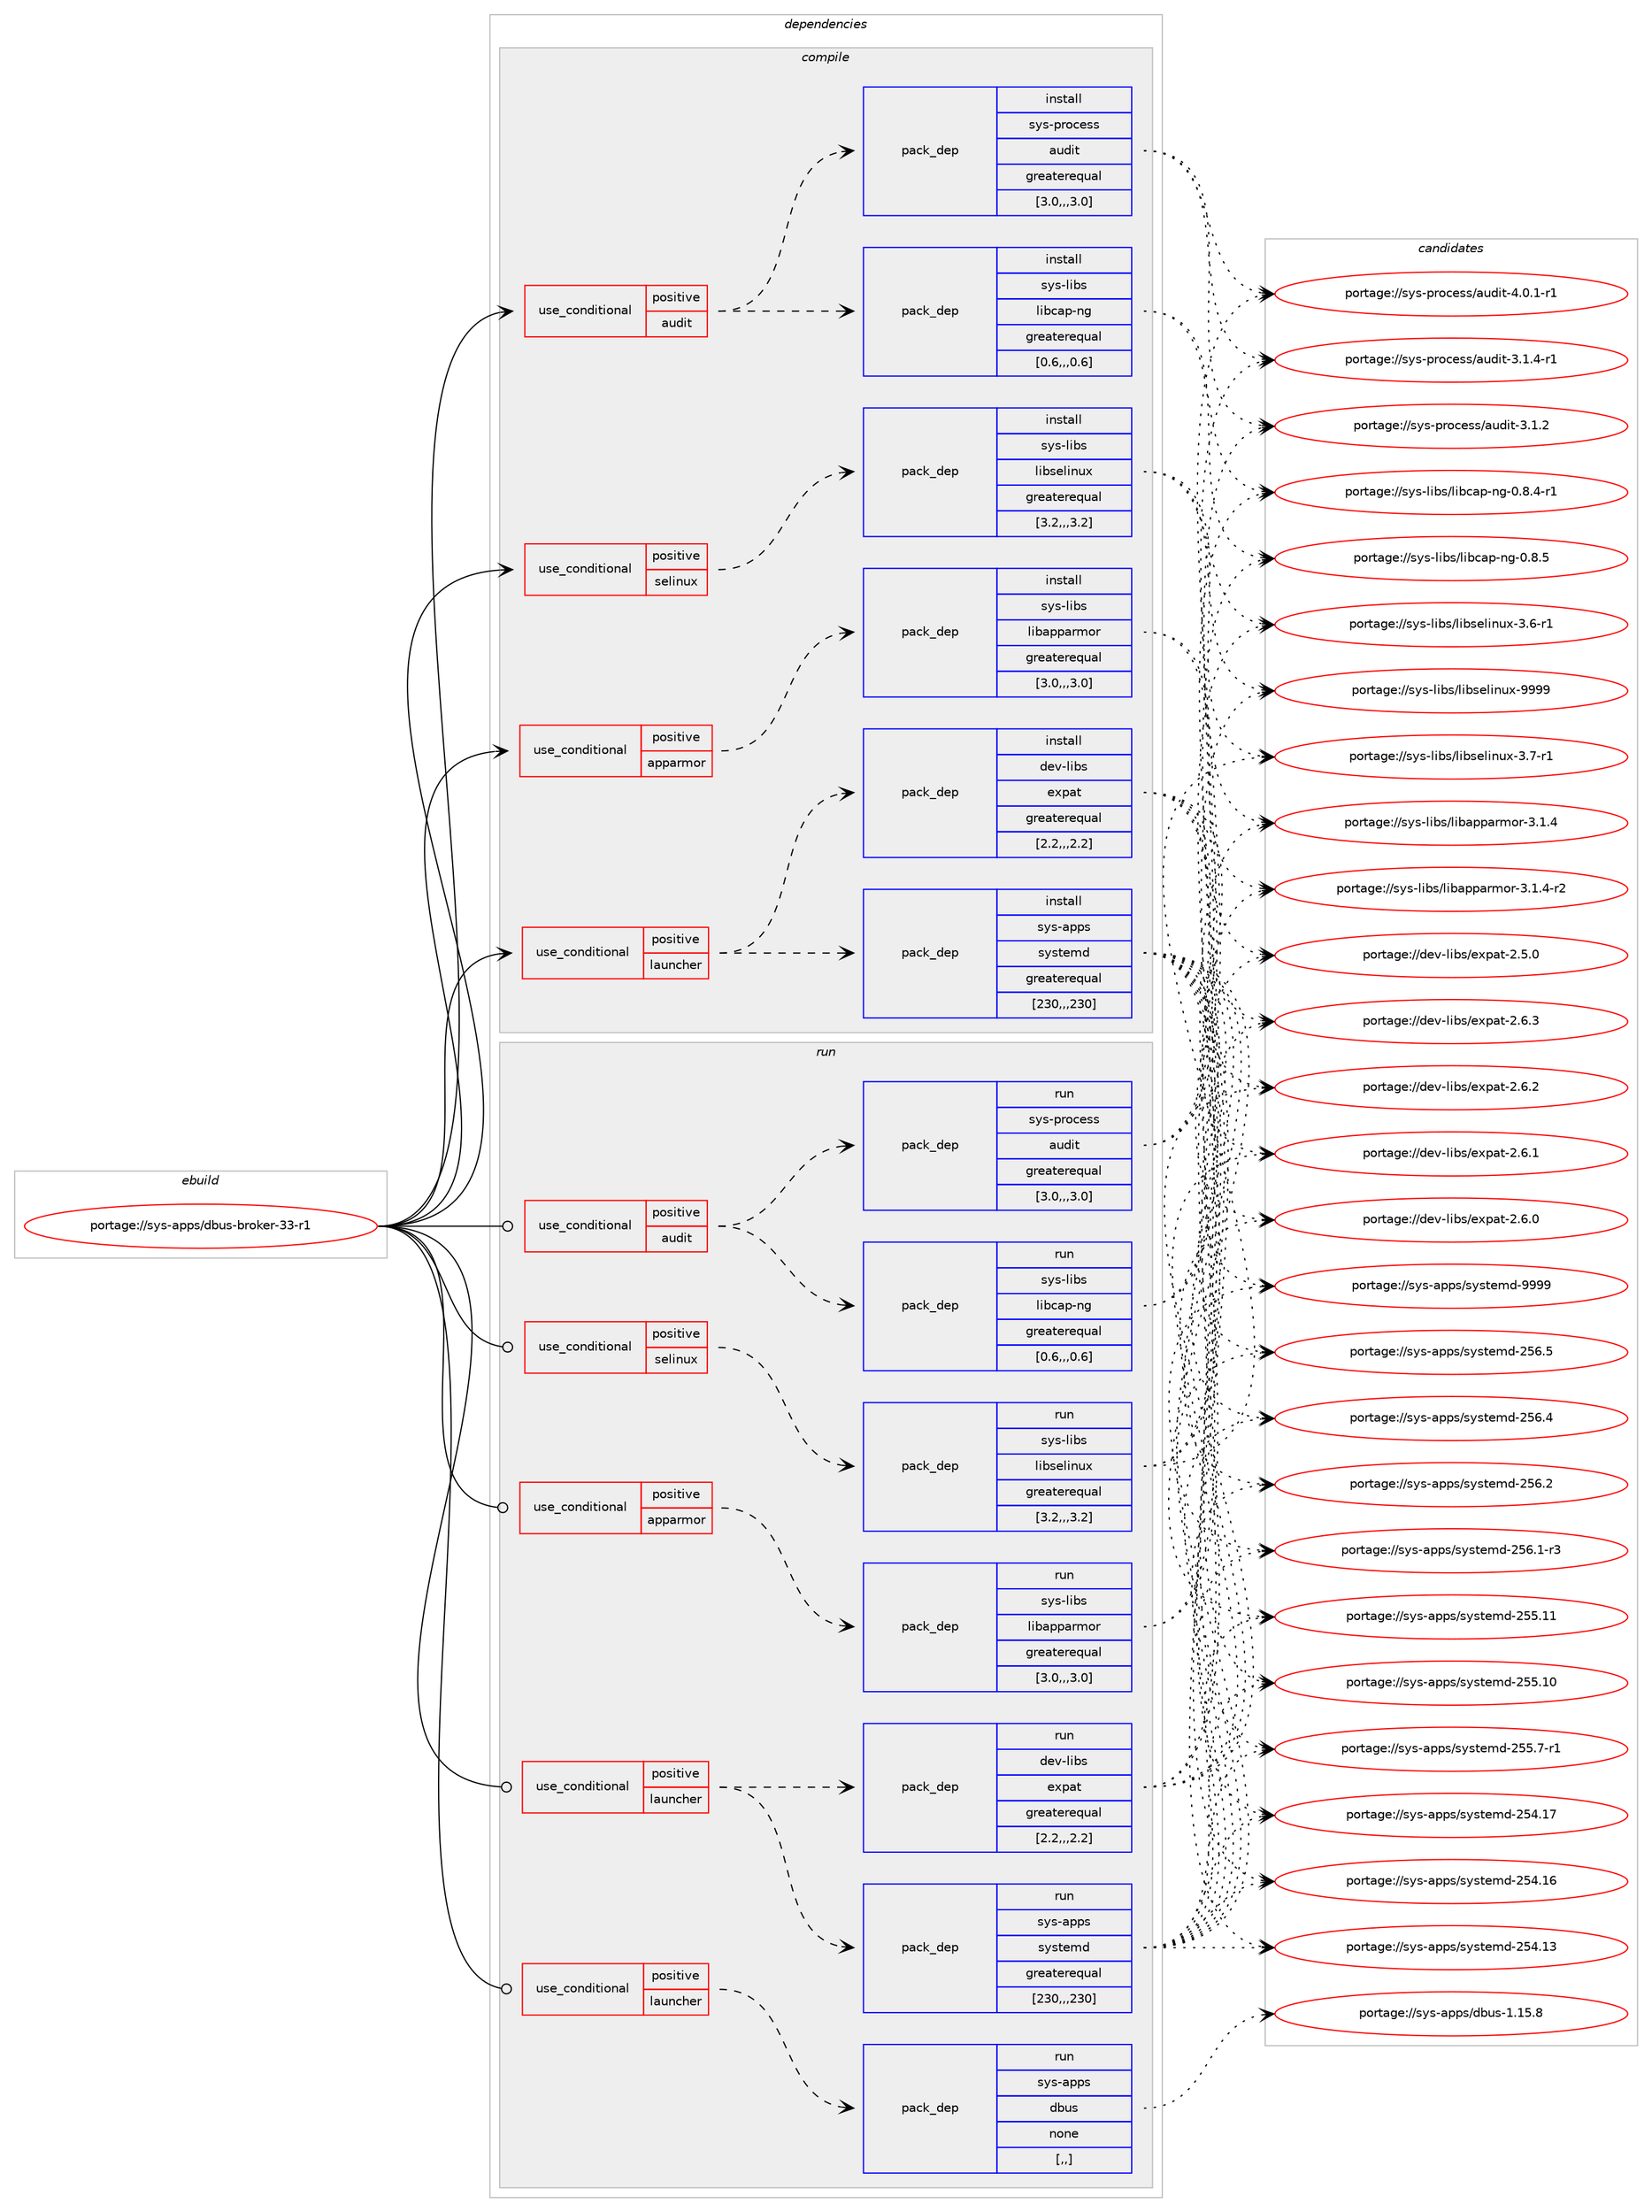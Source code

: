 digraph prolog {

# *************
# Graph options
# *************

newrank=true;
concentrate=true;
compound=true;
graph [rankdir=LR,fontname=Helvetica,fontsize=10,ranksep=1.5];#, ranksep=2.5, nodesep=0.2];
edge  [arrowhead=vee];
node  [fontname=Helvetica,fontsize=10];

# **********
# The ebuild
# **********

subgraph cluster_leftcol {
color=gray;
label=<<i>ebuild</i>>;
id [label="portage://sys-apps/dbus-broker-33-r1", color=red, width=4, href="../sys-apps/dbus-broker-33-r1.svg"];
}

# ****************
# The dependencies
# ****************

subgraph cluster_midcol {
color=gray;
label=<<i>dependencies</i>>;
subgraph cluster_compile {
fillcolor="#eeeeee";
style=filled;
label=<<i>compile</i>>;
subgraph cond244196 {
dependency928318 [label=<<TABLE BORDER="0" CELLBORDER="1" CELLSPACING="0" CELLPADDING="4"><TR><TD ROWSPAN="3" CELLPADDING="10">use_conditional</TD></TR><TR><TD>positive</TD></TR><TR><TD>apparmor</TD></TR></TABLE>>, shape=none, color=red];
subgraph pack677463 {
dependency928319 [label=<<TABLE BORDER="0" CELLBORDER="1" CELLSPACING="0" CELLPADDING="4" WIDTH="220"><TR><TD ROWSPAN="6" CELLPADDING="30">pack_dep</TD></TR><TR><TD WIDTH="110">install</TD></TR><TR><TD>sys-libs</TD></TR><TR><TD>libapparmor</TD></TR><TR><TD>greaterequal</TD></TR><TR><TD>[3.0,,,3.0]</TD></TR></TABLE>>, shape=none, color=blue];
}
dependency928318:e -> dependency928319:w [weight=20,style="dashed",arrowhead="vee"];
}
id:e -> dependency928318:w [weight=20,style="solid",arrowhead="vee"];
subgraph cond244197 {
dependency928320 [label=<<TABLE BORDER="0" CELLBORDER="1" CELLSPACING="0" CELLPADDING="4"><TR><TD ROWSPAN="3" CELLPADDING="10">use_conditional</TD></TR><TR><TD>positive</TD></TR><TR><TD>audit</TD></TR></TABLE>>, shape=none, color=red];
subgraph pack677464 {
dependency928321 [label=<<TABLE BORDER="0" CELLBORDER="1" CELLSPACING="0" CELLPADDING="4" WIDTH="220"><TR><TD ROWSPAN="6" CELLPADDING="30">pack_dep</TD></TR><TR><TD WIDTH="110">install</TD></TR><TR><TD>sys-process</TD></TR><TR><TD>audit</TD></TR><TR><TD>greaterequal</TD></TR><TR><TD>[3.0,,,3.0]</TD></TR></TABLE>>, shape=none, color=blue];
}
dependency928320:e -> dependency928321:w [weight=20,style="dashed",arrowhead="vee"];
subgraph pack677465 {
dependency928322 [label=<<TABLE BORDER="0" CELLBORDER="1" CELLSPACING="0" CELLPADDING="4" WIDTH="220"><TR><TD ROWSPAN="6" CELLPADDING="30">pack_dep</TD></TR><TR><TD WIDTH="110">install</TD></TR><TR><TD>sys-libs</TD></TR><TR><TD>libcap-ng</TD></TR><TR><TD>greaterequal</TD></TR><TR><TD>[0.6,,,0.6]</TD></TR></TABLE>>, shape=none, color=blue];
}
dependency928320:e -> dependency928322:w [weight=20,style="dashed",arrowhead="vee"];
}
id:e -> dependency928320:w [weight=20,style="solid",arrowhead="vee"];
subgraph cond244198 {
dependency928323 [label=<<TABLE BORDER="0" CELLBORDER="1" CELLSPACING="0" CELLPADDING="4"><TR><TD ROWSPAN="3" CELLPADDING="10">use_conditional</TD></TR><TR><TD>positive</TD></TR><TR><TD>launcher</TD></TR></TABLE>>, shape=none, color=red];
subgraph pack677466 {
dependency928324 [label=<<TABLE BORDER="0" CELLBORDER="1" CELLSPACING="0" CELLPADDING="4" WIDTH="220"><TR><TD ROWSPAN="6" CELLPADDING="30">pack_dep</TD></TR><TR><TD WIDTH="110">install</TD></TR><TR><TD>dev-libs</TD></TR><TR><TD>expat</TD></TR><TR><TD>greaterequal</TD></TR><TR><TD>[2.2,,,2.2]</TD></TR></TABLE>>, shape=none, color=blue];
}
dependency928323:e -> dependency928324:w [weight=20,style="dashed",arrowhead="vee"];
subgraph pack677467 {
dependency928325 [label=<<TABLE BORDER="0" CELLBORDER="1" CELLSPACING="0" CELLPADDING="4" WIDTH="220"><TR><TD ROWSPAN="6" CELLPADDING="30">pack_dep</TD></TR><TR><TD WIDTH="110">install</TD></TR><TR><TD>sys-apps</TD></TR><TR><TD>systemd</TD></TR><TR><TD>greaterequal</TD></TR><TR><TD>[230,,,230]</TD></TR></TABLE>>, shape=none, color=blue];
}
dependency928323:e -> dependency928325:w [weight=20,style="dashed",arrowhead="vee"];
}
id:e -> dependency928323:w [weight=20,style="solid",arrowhead="vee"];
subgraph cond244199 {
dependency928326 [label=<<TABLE BORDER="0" CELLBORDER="1" CELLSPACING="0" CELLPADDING="4"><TR><TD ROWSPAN="3" CELLPADDING="10">use_conditional</TD></TR><TR><TD>positive</TD></TR><TR><TD>selinux</TD></TR></TABLE>>, shape=none, color=red];
subgraph pack677468 {
dependency928327 [label=<<TABLE BORDER="0" CELLBORDER="1" CELLSPACING="0" CELLPADDING="4" WIDTH="220"><TR><TD ROWSPAN="6" CELLPADDING="30">pack_dep</TD></TR><TR><TD WIDTH="110">install</TD></TR><TR><TD>sys-libs</TD></TR><TR><TD>libselinux</TD></TR><TR><TD>greaterequal</TD></TR><TR><TD>[3.2,,,3.2]</TD></TR></TABLE>>, shape=none, color=blue];
}
dependency928326:e -> dependency928327:w [weight=20,style="dashed",arrowhead="vee"];
}
id:e -> dependency928326:w [weight=20,style="solid",arrowhead="vee"];
}
subgraph cluster_compileandrun {
fillcolor="#eeeeee";
style=filled;
label=<<i>compile and run</i>>;
}
subgraph cluster_run {
fillcolor="#eeeeee";
style=filled;
label=<<i>run</i>>;
subgraph cond244200 {
dependency928328 [label=<<TABLE BORDER="0" CELLBORDER="1" CELLSPACING="0" CELLPADDING="4"><TR><TD ROWSPAN="3" CELLPADDING="10">use_conditional</TD></TR><TR><TD>positive</TD></TR><TR><TD>apparmor</TD></TR></TABLE>>, shape=none, color=red];
subgraph pack677469 {
dependency928329 [label=<<TABLE BORDER="0" CELLBORDER="1" CELLSPACING="0" CELLPADDING="4" WIDTH="220"><TR><TD ROWSPAN="6" CELLPADDING="30">pack_dep</TD></TR><TR><TD WIDTH="110">run</TD></TR><TR><TD>sys-libs</TD></TR><TR><TD>libapparmor</TD></TR><TR><TD>greaterequal</TD></TR><TR><TD>[3.0,,,3.0]</TD></TR></TABLE>>, shape=none, color=blue];
}
dependency928328:e -> dependency928329:w [weight=20,style="dashed",arrowhead="vee"];
}
id:e -> dependency928328:w [weight=20,style="solid",arrowhead="odot"];
subgraph cond244201 {
dependency928330 [label=<<TABLE BORDER="0" CELLBORDER="1" CELLSPACING="0" CELLPADDING="4"><TR><TD ROWSPAN="3" CELLPADDING="10">use_conditional</TD></TR><TR><TD>positive</TD></TR><TR><TD>audit</TD></TR></TABLE>>, shape=none, color=red];
subgraph pack677470 {
dependency928331 [label=<<TABLE BORDER="0" CELLBORDER="1" CELLSPACING="0" CELLPADDING="4" WIDTH="220"><TR><TD ROWSPAN="6" CELLPADDING="30">pack_dep</TD></TR><TR><TD WIDTH="110">run</TD></TR><TR><TD>sys-process</TD></TR><TR><TD>audit</TD></TR><TR><TD>greaterequal</TD></TR><TR><TD>[3.0,,,3.0]</TD></TR></TABLE>>, shape=none, color=blue];
}
dependency928330:e -> dependency928331:w [weight=20,style="dashed",arrowhead="vee"];
subgraph pack677471 {
dependency928332 [label=<<TABLE BORDER="0" CELLBORDER="1" CELLSPACING="0" CELLPADDING="4" WIDTH="220"><TR><TD ROWSPAN="6" CELLPADDING="30">pack_dep</TD></TR><TR><TD WIDTH="110">run</TD></TR><TR><TD>sys-libs</TD></TR><TR><TD>libcap-ng</TD></TR><TR><TD>greaterequal</TD></TR><TR><TD>[0.6,,,0.6]</TD></TR></TABLE>>, shape=none, color=blue];
}
dependency928330:e -> dependency928332:w [weight=20,style="dashed",arrowhead="vee"];
}
id:e -> dependency928330:w [weight=20,style="solid",arrowhead="odot"];
subgraph cond244202 {
dependency928333 [label=<<TABLE BORDER="0" CELLBORDER="1" CELLSPACING="0" CELLPADDING="4"><TR><TD ROWSPAN="3" CELLPADDING="10">use_conditional</TD></TR><TR><TD>positive</TD></TR><TR><TD>launcher</TD></TR></TABLE>>, shape=none, color=red];
subgraph pack677472 {
dependency928334 [label=<<TABLE BORDER="0" CELLBORDER="1" CELLSPACING="0" CELLPADDING="4" WIDTH="220"><TR><TD ROWSPAN="6" CELLPADDING="30">pack_dep</TD></TR><TR><TD WIDTH="110">run</TD></TR><TR><TD>dev-libs</TD></TR><TR><TD>expat</TD></TR><TR><TD>greaterequal</TD></TR><TR><TD>[2.2,,,2.2]</TD></TR></TABLE>>, shape=none, color=blue];
}
dependency928333:e -> dependency928334:w [weight=20,style="dashed",arrowhead="vee"];
subgraph pack677473 {
dependency928335 [label=<<TABLE BORDER="0" CELLBORDER="1" CELLSPACING="0" CELLPADDING="4" WIDTH="220"><TR><TD ROWSPAN="6" CELLPADDING="30">pack_dep</TD></TR><TR><TD WIDTH="110">run</TD></TR><TR><TD>sys-apps</TD></TR><TR><TD>systemd</TD></TR><TR><TD>greaterequal</TD></TR><TR><TD>[230,,,230]</TD></TR></TABLE>>, shape=none, color=blue];
}
dependency928333:e -> dependency928335:w [weight=20,style="dashed",arrowhead="vee"];
}
id:e -> dependency928333:w [weight=20,style="solid",arrowhead="odot"];
subgraph cond244203 {
dependency928336 [label=<<TABLE BORDER="0" CELLBORDER="1" CELLSPACING="0" CELLPADDING="4"><TR><TD ROWSPAN="3" CELLPADDING="10">use_conditional</TD></TR><TR><TD>positive</TD></TR><TR><TD>launcher</TD></TR></TABLE>>, shape=none, color=red];
subgraph pack677474 {
dependency928337 [label=<<TABLE BORDER="0" CELLBORDER="1" CELLSPACING="0" CELLPADDING="4" WIDTH="220"><TR><TD ROWSPAN="6" CELLPADDING="30">pack_dep</TD></TR><TR><TD WIDTH="110">run</TD></TR><TR><TD>sys-apps</TD></TR><TR><TD>dbus</TD></TR><TR><TD>none</TD></TR><TR><TD>[,,]</TD></TR></TABLE>>, shape=none, color=blue];
}
dependency928336:e -> dependency928337:w [weight=20,style="dashed",arrowhead="vee"];
}
id:e -> dependency928336:w [weight=20,style="solid",arrowhead="odot"];
subgraph cond244204 {
dependency928338 [label=<<TABLE BORDER="0" CELLBORDER="1" CELLSPACING="0" CELLPADDING="4"><TR><TD ROWSPAN="3" CELLPADDING="10">use_conditional</TD></TR><TR><TD>positive</TD></TR><TR><TD>selinux</TD></TR></TABLE>>, shape=none, color=red];
subgraph pack677475 {
dependency928339 [label=<<TABLE BORDER="0" CELLBORDER="1" CELLSPACING="0" CELLPADDING="4" WIDTH="220"><TR><TD ROWSPAN="6" CELLPADDING="30">pack_dep</TD></TR><TR><TD WIDTH="110">run</TD></TR><TR><TD>sys-libs</TD></TR><TR><TD>libselinux</TD></TR><TR><TD>greaterequal</TD></TR><TR><TD>[3.2,,,3.2]</TD></TR></TABLE>>, shape=none, color=blue];
}
dependency928338:e -> dependency928339:w [weight=20,style="dashed",arrowhead="vee"];
}
id:e -> dependency928338:w [weight=20,style="solid",arrowhead="odot"];
}
}

# **************
# The candidates
# **************

subgraph cluster_choices {
rank=same;
color=gray;
label=<<i>candidates</i>>;

subgraph choice677463 {
color=black;
nodesep=1;
choice1151211154510810598115471081059897112112971141091111144551464946524511450 [label="portage://sys-libs/libapparmor-3.1.4-r2", color=red, width=4,href="../sys-libs/libapparmor-3.1.4-r2.svg"];
choice115121115451081059811547108105989711211297114109111114455146494652 [label="portage://sys-libs/libapparmor-3.1.4", color=red, width=4,href="../sys-libs/libapparmor-3.1.4.svg"];
dependency928319:e -> choice1151211154510810598115471081059897112112971141091111144551464946524511450:w [style=dotted,weight="100"];
dependency928319:e -> choice115121115451081059811547108105989711211297114109111114455146494652:w [style=dotted,weight="100"];
}
subgraph choice677464 {
color=black;
nodesep=1;
choice115121115451121141119910111511547971171001051164552464846494511449 [label="portage://sys-process/audit-4.0.1-r1", color=red, width=4,href="../sys-process/audit-4.0.1-r1.svg"];
choice115121115451121141119910111511547971171001051164551464946524511449 [label="portage://sys-process/audit-3.1.4-r1", color=red, width=4,href="../sys-process/audit-3.1.4-r1.svg"];
choice11512111545112114111991011151154797117100105116455146494650 [label="portage://sys-process/audit-3.1.2", color=red, width=4,href="../sys-process/audit-3.1.2.svg"];
dependency928321:e -> choice115121115451121141119910111511547971171001051164552464846494511449:w [style=dotted,weight="100"];
dependency928321:e -> choice115121115451121141119910111511547971171001051164551464946524511449:w [style=dotted,weight="100"];
dependency928321:e -> choice11512111545112114111991011151154797117100105116455146494650:w [style=dotted,weight="100"];
}
subgraph choice677465 {
color=black;
nodesep=1;
choice11512111545108105981154710810598999711245110103454846564653 [label="portage://sys-libs/libcap-ng-0.8.5", color=red, width=4,href="../sys-libs/libcap-ng-0.8.5.svg"];
choice115121115451081059811547108105989997112451101034548465646524511449 [label="portage://sys-libs/libcap-ng-0.8.4-r1", color=red, width=4,href="../sys-libs/libcap-ng-0.8.4-r1.svg"];
dependency928322:e -> choice11512111545108105981154710810598999711245110103454846564653:w [style=dotted,weight="100"];
dependency928322:e -> choice115121115451081059811547108105989997112451101034548465646524511449:w [style=dotted,weight="100"];
}
subgraph choice677466 {
color=black;
nodesep=1;
choice10010111845108105981154710112011297116455046544651 [label="portage://dev-libs/expat-2.6.3", color=red, width=4,href="../dev-libs/expat-2.6.3.svg"];
choice10010111845108105981154710112011297116455046544650 [label="portage://dev-libs/expat-2.6.2", color=red, width=4,href="../dev-libs/expat-2.6.2.svg"];
choice10010111845108105981154710112011297116455046544649 [label="portage://dev-libs/expat-2.6.1", color=red, width=4,href="../dev-libs/expat-2.6.1.svg"];
choice10010111845108105981154710112011297116455046544648 [label="portage://dev-libs/expat-2.6.0", color=red, width=4,href="../dev-libs/expat-2.6.0.svg"];
choice10010111845108105981154710112011297116455046534648 [label="portage://dev-libs/expat-2.5.0", color=red, width=4,href="../dev-libs/expat-2.5.0.svg"];
dependency928324:e -> choice10010111845108105981154710112011297116455046544651:w [style=dotted,weight="100"];
dependency928324:e -> choice10010111845108105981154710112011297116455046544650:w [style=dotted,weight="100"];
dependency928324:e -> choice10010111845108105981154710112011297116455046544649:w [style=dotted,weight="100"];
dependency928324:e -> choice10010111845108105981154710112011297116455046544648:w [style=dotted,weight="100"];
dependency928324:e -> choice10010111845108105981154710112011297116455046534648:w [style=dotted,weight="100"];
}
subgraph choice677467 {
color=black;
nodesep=1;
choice1151211154597112112115471151211151161011091004557575757 [label="portage://sys-apps/systemd-9999", color=red, width=4,href="../sys-apps/systemd-9999.svg"];
choice115121115459711211211547115121115116101109100455053544653 [label="portage://sys-apps/systemd-256.5", color=red, width=4,href="../sys-apps/systemd-256.5.svg"];
choice115121115459711211211547115121115116101109100455053544652 [label="portage://sys-apps/systemd-256.4", color=red, width=4,href="../sys-apps/systemd-256.4.svg"];
choice115121115459711211211547115121115116101109100455053544650 [label="portage://sys-apps/systemd-256.2", color=red, width=4,href="../sys-apps/systemd-256.2.svg"];
choice1151211154597112112115471151211151161011091004550535446494511451 [label="portage://sys-apps/systemd-256.1-r3", color=red, width=4,href="../sys-apps/systemd-256.1-r3.svg"];
choice11512111545971121121154711512111511610110910045505353464949 [label="portage://sys-apps/systemd-255.11", color=red, width=4,href="../sys-apps/systemd-255.11.svg"];
choice11512111545971121121154711512111511610110910045505353464948 [label="portage://sys-apps/systemd-255.10", color=red, width=4,href="../sys-apps/systemd-255.10.svg"];
choice1151211154597112112115471151211151161011091004550535346554511449 [label="portage://sys-apps/systemd-255.7-r1", color=red, width=4,href="../sys-apps/systemd-255.7-r1.svg"];
choice11512111545971121121154711512111511610110910045505352464955 [label="portage://sys-apps/systemd-254.17", color=red, width=4,href="../sys-apps/systemd-254.17.svg"];
choice11512111545971121121154711512111511610110910045505352464954 [label="portage://sys-apps/systemd-254.16", color=red, width=4,href="../sys-apps/systemd-254.16.svg"];
choice11512111545971121121154711512111511610110910045505352464951 [label="portage://sys-apps/systemd-254.13", color=red, width=4,href="../sys-apps/systemd-254.13.svg"];
dependency928325:e -> choice1151211154597112112115471151211151161011091004557575757:w [style=dotted,weight="100"];
dependency928325:e -> choice115121115459711211211547115121115116101109100455053544653:w [style=dotted,weight="100"];
dependency928325:e -> choice115121115459711211211547115121115116101109100455053544652:w [style=dotted,weight="100"];
dependency928325:e -> choice115121115459711211211547115121115116101109100455053544650:w [style=dotted,weight="100"];
dependency928325:e -> choice1151211154597112112115471151211151161011091004550535446494511451:w [style=dotted,weight="100"];
dependency928325:e -> choice11512111545971121121154711512111511610110910045505353464949:w [style=dotted,weight="100"];
dependency928325:e -> choice11512111545971121121154711512111511610110910045505353464948:w [style=dotted,weight="100"];
dependency928325:e -> choice1151211154597112112115471151211151161011091004550535346554511449:w [style=dotted,weight="100"];
dependency928325:e -> choice11512111545971121121154711512111511610110910045505352464955:w [style=dotted,weight="100"];
dependency928325:e -> choice11512111545971121121154711512111511610110910045505352464954:w [style=dotted,weight="100"];
dependency928325:e -> choice11512111545971121121154711512111511610110910045505352464951:w [style=dotted,weight="100"];
}
subgraph choice677468 {
color=black;
nodesep=1;
choice115121115451081059811547108105981151011081051101171204557575757 [label="portage://sys-libs/libselinux-9999", color=red, width=4,href="../sys-libs/libselinux-9999.svg"];
choice11512111545108105981154710810598115101108105110117120455146554511449 [label="portage://sys-libs/libselinux-3.7-r1", color=red, width=4,href="../sys-libs/libselinux-3.7-r1.svg"];
choice11512111545108105981154710810598115101108105110117120455146544511449 [label="portage://sys-libs/libselinux-3.6-r1", color=red, width=4,href="../sys-libs/libselinux-3.6-r1.svg"];
dependency928327:e -> choice115121115451081059811547108105981151011081051101171204557575757:w [style=dotted,weight="100"];
dependency928327:e -> choice11512111545108105981154710810598115101108105110117120455146554511449:w [style=dotted,weight="100"];
dependency928327:e -> choice11512111545108105981154710810598115101108105110117120455146544511449:w [style=dotted,weight="100"];
}
subgraph choice677469 {
color=black;
nodesep=1;
choice1151211154510810598115471081059897112112971141091111144551464946524511450 [label="portage://sys-libs/libapparmor-3.1.4-r2", color=red, width=4,href="../sys-libs/libapparmor-3.1.4-r2.svg"];
choice115121115451081059811547108105989711211297114109111114455146494652 [label="portage://sys-libs/libapparmor-3.1.4", color=red, width=4,href="../sys-libs/libapparmor-3.1.4.svg"];
dependency928329:e -> choice1151211154510810598115471081059897112112971141091111144551464946524511450:w [style=dotted,weight="100"];
dependency928329:e -> choice115121115451081059811547108105989711211297114109111114455146494652:w [style=dotted,weight="100"];
}
subgraph choice677470 {
color=black;
nodesep=1;
choice115121115451121141119910111511547971171001051164552464846494511449 [label="portage://sys-process/audit-4.0.1-r1", color=red, width=4,href="../sys-process/audit-4.0.1-r1.svg"];
choice115121115451121141119910111511547971171001051164551464946524511449 [label="portage://sys-process/audit-3.1.4-r1", color=red, width=4,href="../sys-process/audit-3.1.4-r1.svg"];
choice11512111545112114111991011151154797117100105116455146494650 [label="portage://sys-process/audit-3.1.2", color=red, width=4,href="../sys-process/audit-3.1.2.svg"];
dependency928331:e -> choice115121115451121141119910111511547971171001051164552464846494511449:w [style=dotted,weight="100"];
dependency928331:e -> choice115121115451121141119910111511547971171001051164551464946524511449:w [style=dotted,weight="100"];
dependency928331:e -> choice11512111545112114111991011151154797117100105116455146494650:w [style=dotted,weight="100"];
}
subgraph choice677471 {
color=black;
nodesep=1;
choice11512111545108105981154710810598999711245110103454846564653 [label="portage://sys-libs/libcap-ng-0.8.5", color=red, width=4,href="../sys-libs/libcap-ng-0.8.5.svg"];
choice115121115451081059811547108105989997112451101034548465646524511449 [label="portage://sys-libs/libcap-ng-0.8.4-r1", color=red, width=4,href="../sys-libs/libcap-ng-0.8.4-r1.svg"];
dependency928332:e -> choice11512111545108105981154710810598999711245110103454846564653:w [style=dotted,weight="100"];
dependency928332:e -> choice115121115451081059811547108105989997112451101034548465646524511449:w [style=dotted,weight="100"];
}
subgraph choice677472 {
color=black;
nodesep=1;
choice10010111845108105981154710112011297116455046544651 [label="portage://dev-libs/expat-2.6.3", color=red, width=4,href="../dev-libs/expat-2.6.3.svg"];
choice10010111845108105981154710112011297116455046544650 [label="portage://dev-libs/expat-2.6.2", color=red, width=4,href="../dev-libs/expat-2.6.2.svg"];
choice10010111845108105981154710112011297116455046544649 [label="portage://dev-libs/expat-2.6.1", color=red, width=4,href="../dev-libs/expat-2.6.1.svg"];
choice10010111845108105981154710112011297116455046544648 [label="portage://dev-libs/expat-2.6.0", color=red, width=4,href="../dev-libs/expat-2.6.0.svg"];
choice10010111845108105981154710112011297116455046534648 [label="portage://dev-libs/expat-2.5.0", color=red, width=4,href="../dev-libs/expat-2.5.0.svg"];
dependency928334:e -> choice10010111845108105981154710112011297116455046544651:w [style=dotted,weight="100"];
dependency928334:e -> choice10010111845108105981154710112011297116455046544650:w [style=dotted,weight="100"];
dependency928334:e -> choice10010111845108105981154710112011297116455046544649:w [style=dotted,weight="100"];
dependency928334:e -> choice10010111845108105981154710112011297116455046544648:w [style=dotted,weight="100"];
dependency928334:e -> choice10010111845108105981154710112011297116455046534648:w [style=dotted,weight="100"];
}
subgraph choice677473 {
color=black;
nodesep=1;
choice1151211154597112112115471151211151161011091004557575757 [label="portage://sys-apps/systemd-9999", color=red, width=4,href="../sys-apps/systemd-9999.svg"];
choice115121115459711211211547115121115116101109100455053544653 [label="portage://sys-apps/systemd-256.5", color=red, width=4,href="../sys-apps/systemd-256.5.svg"];
choice115121115459711211211547115121115116101109100455053544652 [label="portage://sys-apps/systemd-256.4", color=red, width=4,href="../sys-apps/systemd-256.4.svg"];
choice115121115459711211211547115121115116101109100455053544650 [label="portage://sys-apps/systemd-256.2", color=red, width=4,href="../sys-apps/systemd-256.2.svg"];
choice1151211154597112112115471151211151161011091004550535446494511451 [label="portage://sys-apps/systemd-256.1-r3", color=red, width=4,href="../sys-apps/systemd-256.1-r3.svg"];
choice11512111545971121121154711512111511610110910045505353464949 [label="portage://sys-apps/systemd-255.11", color=red, width=4,href="../sys-apps/systemd-255.11.svg"];
choice11512111545971121121154711512111511610110910045505353464948 [label="portage://sys-apps/systemd-255.10", color=red, width=4,href="../sys-apps/systemd-255.10.svg"];
choice1151211154597112112115471151211151161011091004550535346554511449 [label="portage://sys-apps/systemd-255.7-r1", color=red, width=4,href="../sys-apps/systemd-255.7-r1.svg"];
choice11512111545971121121154711512111511610110910045505352464955 [label="portage://sys-apps/systemd-254.17", color=red, width=4,href="../sys-apps/systemd-254.17.svg"];
choice11512111545971121121154711512111511610110910045505352464954 [label="portage://sys-apps/systemd-254.16", color=red, width=4,href="../sys-apps/systemd-254.16.svg"];
choice11512111545971121121154711512111511610110910045505352464951 [label="portage://sys-apps/systemd-254.13", color=red, width=4,href="../sys-apps/systemd-254.13.svg"];
dependency928335:e -> choice1151211154597112112115471151211151161011091004557575757:w [style=dotted,weight="100"];
dependency928335:e -> choice115121115459711211211547115121115116101109100455053544653:w [style=dotted,weight="100"];
dependency928335:e -> choice115121115459711211211547115121115116101109100455053544652:w [style=dotted,weight="100"];
dependency928335:e -> choice115121115459711211211547115121115116101109100455053544650:w [style=dotted,weight="100"];
dependency928335:e -> choice1151211154597112112115471151211151161011091004550535446494511451:w [style=dotted,weight="100"];
dependency928335:e -> choice11512111545971121121154711512111511610110910045505353464949:w [style=dotted,weight="100"];
dependency928335:e -> choice11512111545971121121154711512111511610110910045505353464948:w [style=dotted,weight="100"];
dependency928335:e -> choice1151211154597112112115471151211151161011091004550535346554511449:w [style=dotted,weight="100"];
dependency928335:e -> choice11512111545971121121154711512111511610110910045505352464955:w [style=dotted,weight="100"];
dependency928335:e -> choice11512111545971121121154711512111511610110910045505352464954:w [style=dotted,weight="100"];
dependency928335:e -> choice11512111545971121121154711512111511610110910045505352464951:w [style=dotted,weight="100"];
}
subgraph choice677474 {
color=black;
nodesep=1;
choice1151211154597112112115471009811711545494649534656 [label="portage://sys-apps/dbus-1.15.8", color=red, width=4,href="../sys-apps/dbus-1.15.8.svg"];
dependency928337:e -> choice1151211154597112112115471009811711545494649534656:w [style=dotted,weight="100"];
}
subgraph choice677475 {
color=black;
nodesep=1;
choice115121115451081059811547108105981151011081051101171204557575757 [label="portage://sys-libs/libselinux-9999", color=red, width=4,href="../sys-libs/libselinux-9999.svg"];
choice11512111545108105981154710810598115101108105110117120455146554511449 [label="portage://sys-libs/libselinux-3.7-r1", color=red, width=4,href="../sys-libs/libselinux-3.7-r1.svg"];
choice11512111545108105981154710810598115101108105110117120455146544511449 [label="portage://sys-libs/libselinux-3.6-r1", color=red, width=4,href="../sys-libs/libselinux-3.6-r1.svg"];
dependency928339:e -> choice115121115451081059811547108105981151011081051101171204557575757:w [style=dotted,weight="100"];
dependency928339:e -> choice11512111545108105981154710810598115101108105110117120455146554511449:w [style=dotted,weight="100"];
dependency928339:e -> choice11512111545108105981154710810598115101108105110117120455146544511449:w [style=dotted,weight="100"];
}
}

}

